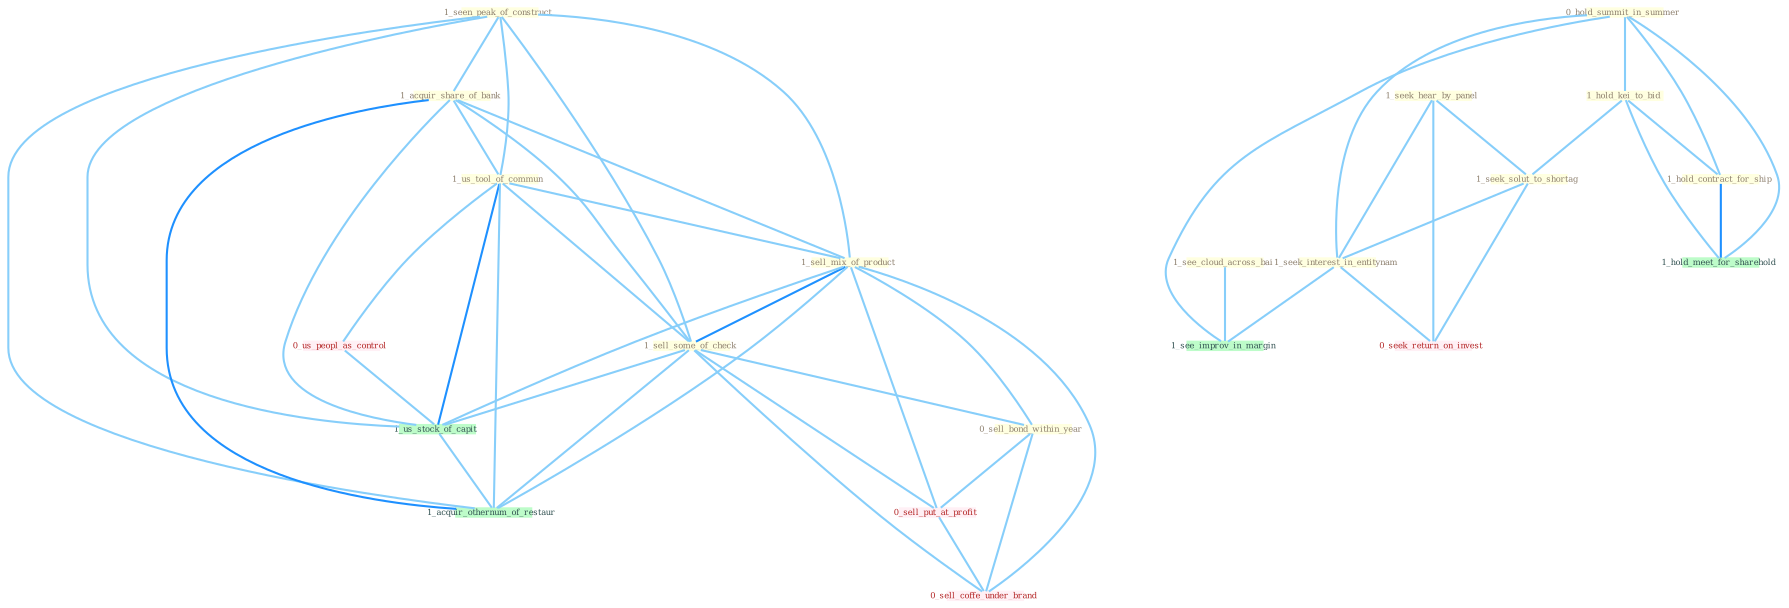 Graph G{ 
    node
    [shape=polygon,style=filled,width=.5,height=.06,color="#BDFCC9",fixedsize=true,fontsize=4,
    fontcolor="#2f4f4f"];
    {node
    [color="#ffffe0", fontcolor="#8b7d6b"] "1_seen_peak_of_construct " "1_see_cloud_across_bai " "1_acquir_share_of_bank " "1_us_tool_of_commun " "0_hold_summit_in_summer " "1_sell_mix_of_product " "1_seek_hear_by_panel " "1_hold_kei_to_bid " "1_sell_some_of_check " "0_sell_bond_within_year " "1_hold_contract_for_ship " "1_seek_solut_to_shortag " "1_seek_interest_in_entitynam "}
{node [color="#fff0f5", fontcolor="#b22222"] "0_us_peopl_as_control " "0_sell_put_at_profit " "0_seek_return_on_invest " "0_sell_coffe_under_brand "}
edge [color="#B0E2FF"];

	"1_seen_peak_of_construct " -- "1_acquir_share_of_bank " [w="1", color="#87cefa" ];
	"1_seen_peak_of_construct " -- "1_us_tool_of_commun " [w="1", color="#87cefa" ];
	"1_seen_peak_of_construct " -- "1_sell_mix_of_product " [w="1", color="#87cefa" ];
	"1_seen_peak_of_construct " -- "1_sell_some_of_check " [w="1", color="#87cefa" ];
	"1_seen_peak_of_construct " -- "1_us_stock_of_capit " [w="1", color="#87cefa" ];
	"1_seen_peak_of_construct " -- "1_acquir_othernum_of_restaur " [w="1", color="#87cefa" ];
	"1_see_cloud_across_bai " -- "1_see_improv_in_margin " [w="1", color="#87cefa" ];
	"1_acquir_share_of_bank " -- "1_us_tool_of_commun " [w="1", color="#87cefa" ];
	"1_acquir_share_of_bank " -- "1_sell_mix_of_product " [w="1", color="#87cefa" ];
	"1_acquir_share_of_bank " -- "1_sell_some_of_check " [w="1", color="#87cefa" ];
	"1_acquir_share_of_bank " -- "1_us_stock_of_capit " [w="1", color="#87cefa" ];
	"1_acquir_share_of_bank " -- "1_acquir_othernum_of_restaur " [w="2", color="#1e90ff" , len=0.8];
	"1_us_tool_of_commun " -- "1_sell_mix_of_product " [w="1", color="#87cefa" ];
	"1_us_tool_of_commun " -- "1_sell_some_of_check " [w="1", color="#87cefa" ];
	"1_us_tool_of_commun " -- "0_us_peopl_as_control " [w="1", color="#87cefa" ];
	"1_us_tool_of_commun " -- "1_us_stock_of_capit " [w="2", color="#1e90ff" , len=0.8];
	"1_us_tool_of_commun " -- "1_acquir_othernum_of_restaur " [w="1", color="#87cefa" ];
	"0_hold_summit_in_summer " -- "1_hold_kei_to_bid " [w="1", color="#87cefa" ];
	"0_hold_summit_in_summer " -- "1_hold_contract_for_ship " [w="1", color="#87cefa" ];
	"0_hold_summit_in_summer " -- "1_seek_interest_in_entitynam " [w="1", color="#87cefa" ];
	"0_hold_summit_in_summer " -- "1_see_improv_in_margin " [w="1", color="#87cefa" ];
	"0_hold_summit_in_summer " -- "1_hold_meet_for_sharehold " [w="1", color="#87cefa" ];
	"1_sell_mix_of_product " -- "1_sell_some_of_check " [w="2", color="#1e90ff" , len=0.8];
	"1_sell_mix_of_product " -- "0_sell_bond_within_year " [w="1", color="#87cefa" ];
	"1_sell_mix_of_product " -- "0_sell_put_at_profit " [w="1", color="#87cefa" ];
	"1_sell_mix_of_product " -- "1_us_stock_of_capit " [w="1", color="#87cefa" ];
	"1_sell_mix_of_product " -- "0_sell_coffe_under_brand " [w="1", color="#87cefa" ];
	"1_sell_mix_of_product " -- "1_acquir_othernum_of_restaur " [w="1", color="#87cefa" ];
	"1_seek_hear_by_panel " -- "1_seek_solut_to_shortag " [w="1", color="#87cefa" ];
	"1_seek_hear_by_panel " -- "1_seek_interest_in_entitynam " [w="1", color="#87cefa" ];
	"1_seek_hear_by_panel " -- "0_seek_return_on_invest " [w="1", color="#87cefa" ];
	"1_hold_kei_to_bid " -- "1_hold_contract_for_ship " [w="1", color="#87cefa" ];
	"1_hold_kei_to_bid " -- "1_seek_solut_to_shortag " [w="1", color="#87cefa" ];
	"1_hold_kei_to_bid " -- "1_hold_meet_for_sharehold " [w="1", color="#87cefa" ];
	"1_sell_some_of_check " -- "0_sell_bond_within_year " [w="1", color="#87cefa" ];
	"1_sell_some_of_check " -- "0_sell_put_at_profit " [w="1", color="#87cefa" ];
	"1_sell_some_of_check " -- "1_us_stock_of_capit " [w="1", color="#87cefa" ];
	"1_sell_some_of_check " -- "0_sell_coffe_under_brand " [w="1", color="#87cefa" ];
	"1_sell_some_of_check " -- "1_acquir_othernum_of_restaur " [w="1", color="#87cefa" ];
	"0_sell_bond_within_year " -- "0_sell_put_at_profit " [w="1", color="#87cefa" ];
	"0_sell_bond_within_year " -- "0_sell_coffe_under_brand " [w="1", color="#87cefa" ];
	"1_hold_contract_for_ship " -- "1_hold_meet_for_sharehold " [w="2", color="#1e90ff" , len=0.8];
	"1_seek_solut_to_shortag " -- "1_seek_interest_in_entitynam " [w="1", color="#87cefa" ];
	"1_seek_solut_to_shortag " -- "0_seek_return_on_invest " [w="1", color="#87cefa" ];
	"1_seek_interest_in_entitynam " -- "0_seek_return_on_invest " [w="1", color="#87cefa" ];
	"1_seek_interest_in_entitynam " -- "1_see_improv_in_margin " [w="1", color="#87cefa" ];
	"0_us_peopl_as_control " -- "1_us_stock_of_capit " [w="1", color="#87cefa" ];
	"0_sell_put_at_profit " -- "0_sell_coffe_under_brand " [w="1", color="#87cefa" ];
	"1_us_stock_of_capit " -- "1_acquir_othernum_of_restaur " [w="1", color="#87cefa" ];
}